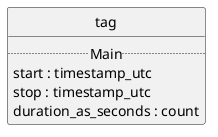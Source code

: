 @startuml uml
skinparam monochrome true
skinparam linetype ortho
hide circle

entity tag {
  .. Main ..
  start : timestamp_utc
  stop : timestamp_utc
  duration_as_seconds : count
}

@enduml
